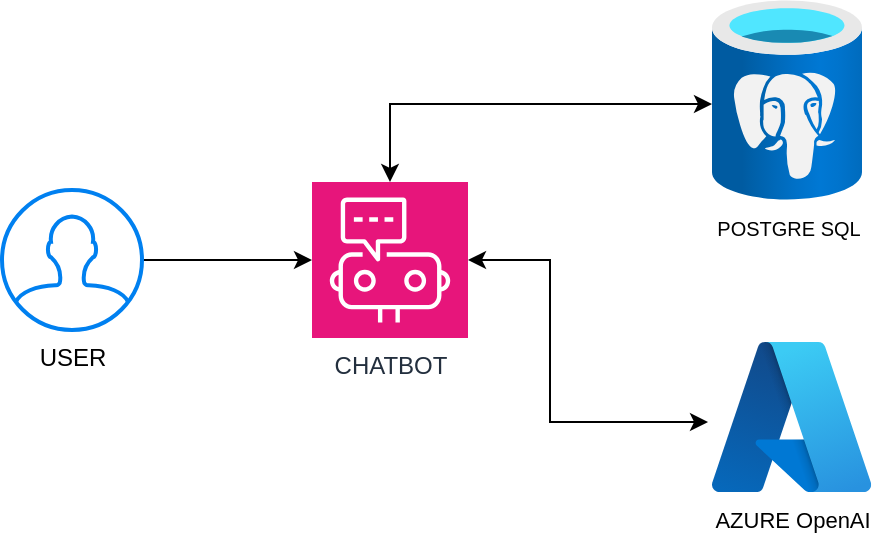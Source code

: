 <mxfile version="28.1.1">
  <diagram name="Page-1" id="cyFFdBvESlR06Sdd1Y3V">
    <mxGraphModel dx="946" dy="610" grid="0" gridSize="10" guides="1" tooltips="1" connect="1" arrows="1" fold="1" page="1" pageScale="1" pageWidth="827" pageHeight="1169" math="0" shadow="0">
      <root>
        <mxCell id="0" />
        <mxCell id="1" parent="0" />
        <mxCell id="OMRXyl4uDX8W2QeVId6t-3" style="edgeStyle=orthogonalEdgeStyle;rounded=0;orthogonalLoop=1;jettySize=auto;html=1;" edge="1" parent="1" source="OMRXyl4uDX8W2QeVId6t-2" target="OMRXyl4uDX8W2QeVId6t-4">
          <mxGeometry relative="1" as="geometry">
            <mxPoint x="319" y="217" as="targetPoint" />
          </mxGeometry>
        </mxCell>
        <mxCell id="OMRXyl4uDX8W2QeVId6t-2" value="USER" style="html=1;verticalLabelPosition=bottom;align=center;labelBackgroundColor=#ffffff;verticalAlign=top;strokeWidth=2;strokeColor=#0080F0;shadow=0;dashed=0;shape=mxgraph.ios7.icons.user;" vertex="1" parent="1">
          <mxGeometry x="166" y="324" width="70" height="70" as="geometry" />
        </mxCell>
        <mxCell id="OMRXyl4uDX8W2QeVId6t-4" value="CHATBOT" style="sketch=0;points=[[0,0,0],[0.25,0,0],[0.5,0,0],[0.75,0,0],[1,0,0],[0,1,0],[0.25,1,0],[0.5,1,0],[0.75,1,0],[1,1,0],[0,0.25,0],[0,0.5,0],[0,0.75,0],[1,0.25,0],[1,0.5,0],[1,0.75,0]];points=[[0,0,0],[0.25,0,0],[0.5,0,0],[0.75,0,0],[1,0,0],[0,1,0],[0.25,1,0],[0.5,1,0],[0.75,1,0],[1,1,0],[0,0.25,0],[0,0.5,0],[0,0.75,0],[1,0.25,0],[1,0.5,0],[1,0.75,0]];outlineConnect=0;fontColor=#232F3E;fillColor=#E7157B;strokeColor=#ffffff;dashed=0;verticalLabelPosition=bottom;verticalAlign=top;align=center;html=1;fontSize=12;fontStyle=0;aspect=fixed;shape=mxgraph.aws4.resourceIcon;resIcon=mxgraph.aws4.chatbot;" vertex="1" parent="1">
          <mxGeometry x="321" y="320" width="78" height="78" as="geometry" />
        </mxCell>
        <mxCell id="OMRXyl4uDX8W2QeVId6t-7" value="&lt;font style=&quot;font-size: 11px;&quot;&gt;AZURE OpenAI&lt;/font&gt;" style="image;aspect=fixed;html=1;points=[];align=center;fontSize=12;image=img/lib/azure2/other/Azure_A.svg;" vertex="1" parent="1">
          <mxGeometry x="521" y="400" width="79.6" height="75.06" as="geometry" />
        </mxCell>
        <mxCell id="OMRXyl4uDX8W2QeVId6t-9" value="&lt;font style=&quot;font-size: 10px;&quot;&gt;POSTGRE SQL&lt;/font&gt;" style="image;aspect=fixed;html=1;points=[];align=center;fontSize=12;image=img/lib/azure2/databases/Azure_Database_PostgreSQL_Server.svg;" vertex="1" parent="1">
          <mxGeometry x="521" y="229" width="75" height="100" as="geometry" />
        </mxCell>
        <mxCell id="OMRXyl4uDX8W2QeVId6t-14" value="" style="endArrow=classic;startArrow=classic;html=1;rounded=0;exitX=1;exitY=0.5;exitDx=0;exitDy=0;exitPerimeter=0;entryX=-0.025;entryY=0.533;entryDx=0;entryDy=0;entryPerimeter=0;" edge="1" parent="1" source="OMRXyl4uDX8W2QeVId6t-4" target="OMRXyl4uDX8W2QeVId6t-7">
          <mxGeometry width="50" height="50" relative="1" as="geometry">
            <mxPoint x="509" y="492" as="sourcePoint" />
            <mxPoint x="559" y="442" as="targetPoint" />
            <Array as="points">
              <mxPoint x="440" y="359" />
              <mxPoint x="440" y="440" />
            </Array>
          </mxGeometry>
        </mxCell>
        <mxCell id="OMRXyl4uDX8W2QeVId6t-20" value="" style="endArrow=classic;startArrow=classic;html=1;rounded=0;exitX=0.5;exitY=0;exitDx=0;exitDy=0;exitPerimeter=0;entryX=0;entryY=0.52;entryDx=0;entryDy=0;entryPerimeter=0;" edge="1" parent="1" source="OMRXyl4uDX8W2QeVId6t-4" target="OMRXyl4uDX8W2QeVId6t-9">
          <mxGeometry width="50" height="50" relative="1" as="geometry">
            <mxPoint x="390" y="450" as="sourcePoint" />
            <mxPoint x="440" y="400" as="targetPoint" />
            <Array as="points">
              <mxPoint x="360" y="281" />
            </Array>
          </mxGeometry>
        </mxCell>
      </root>
    </mxGraphModel>
  </diagram>
</mxfile>
